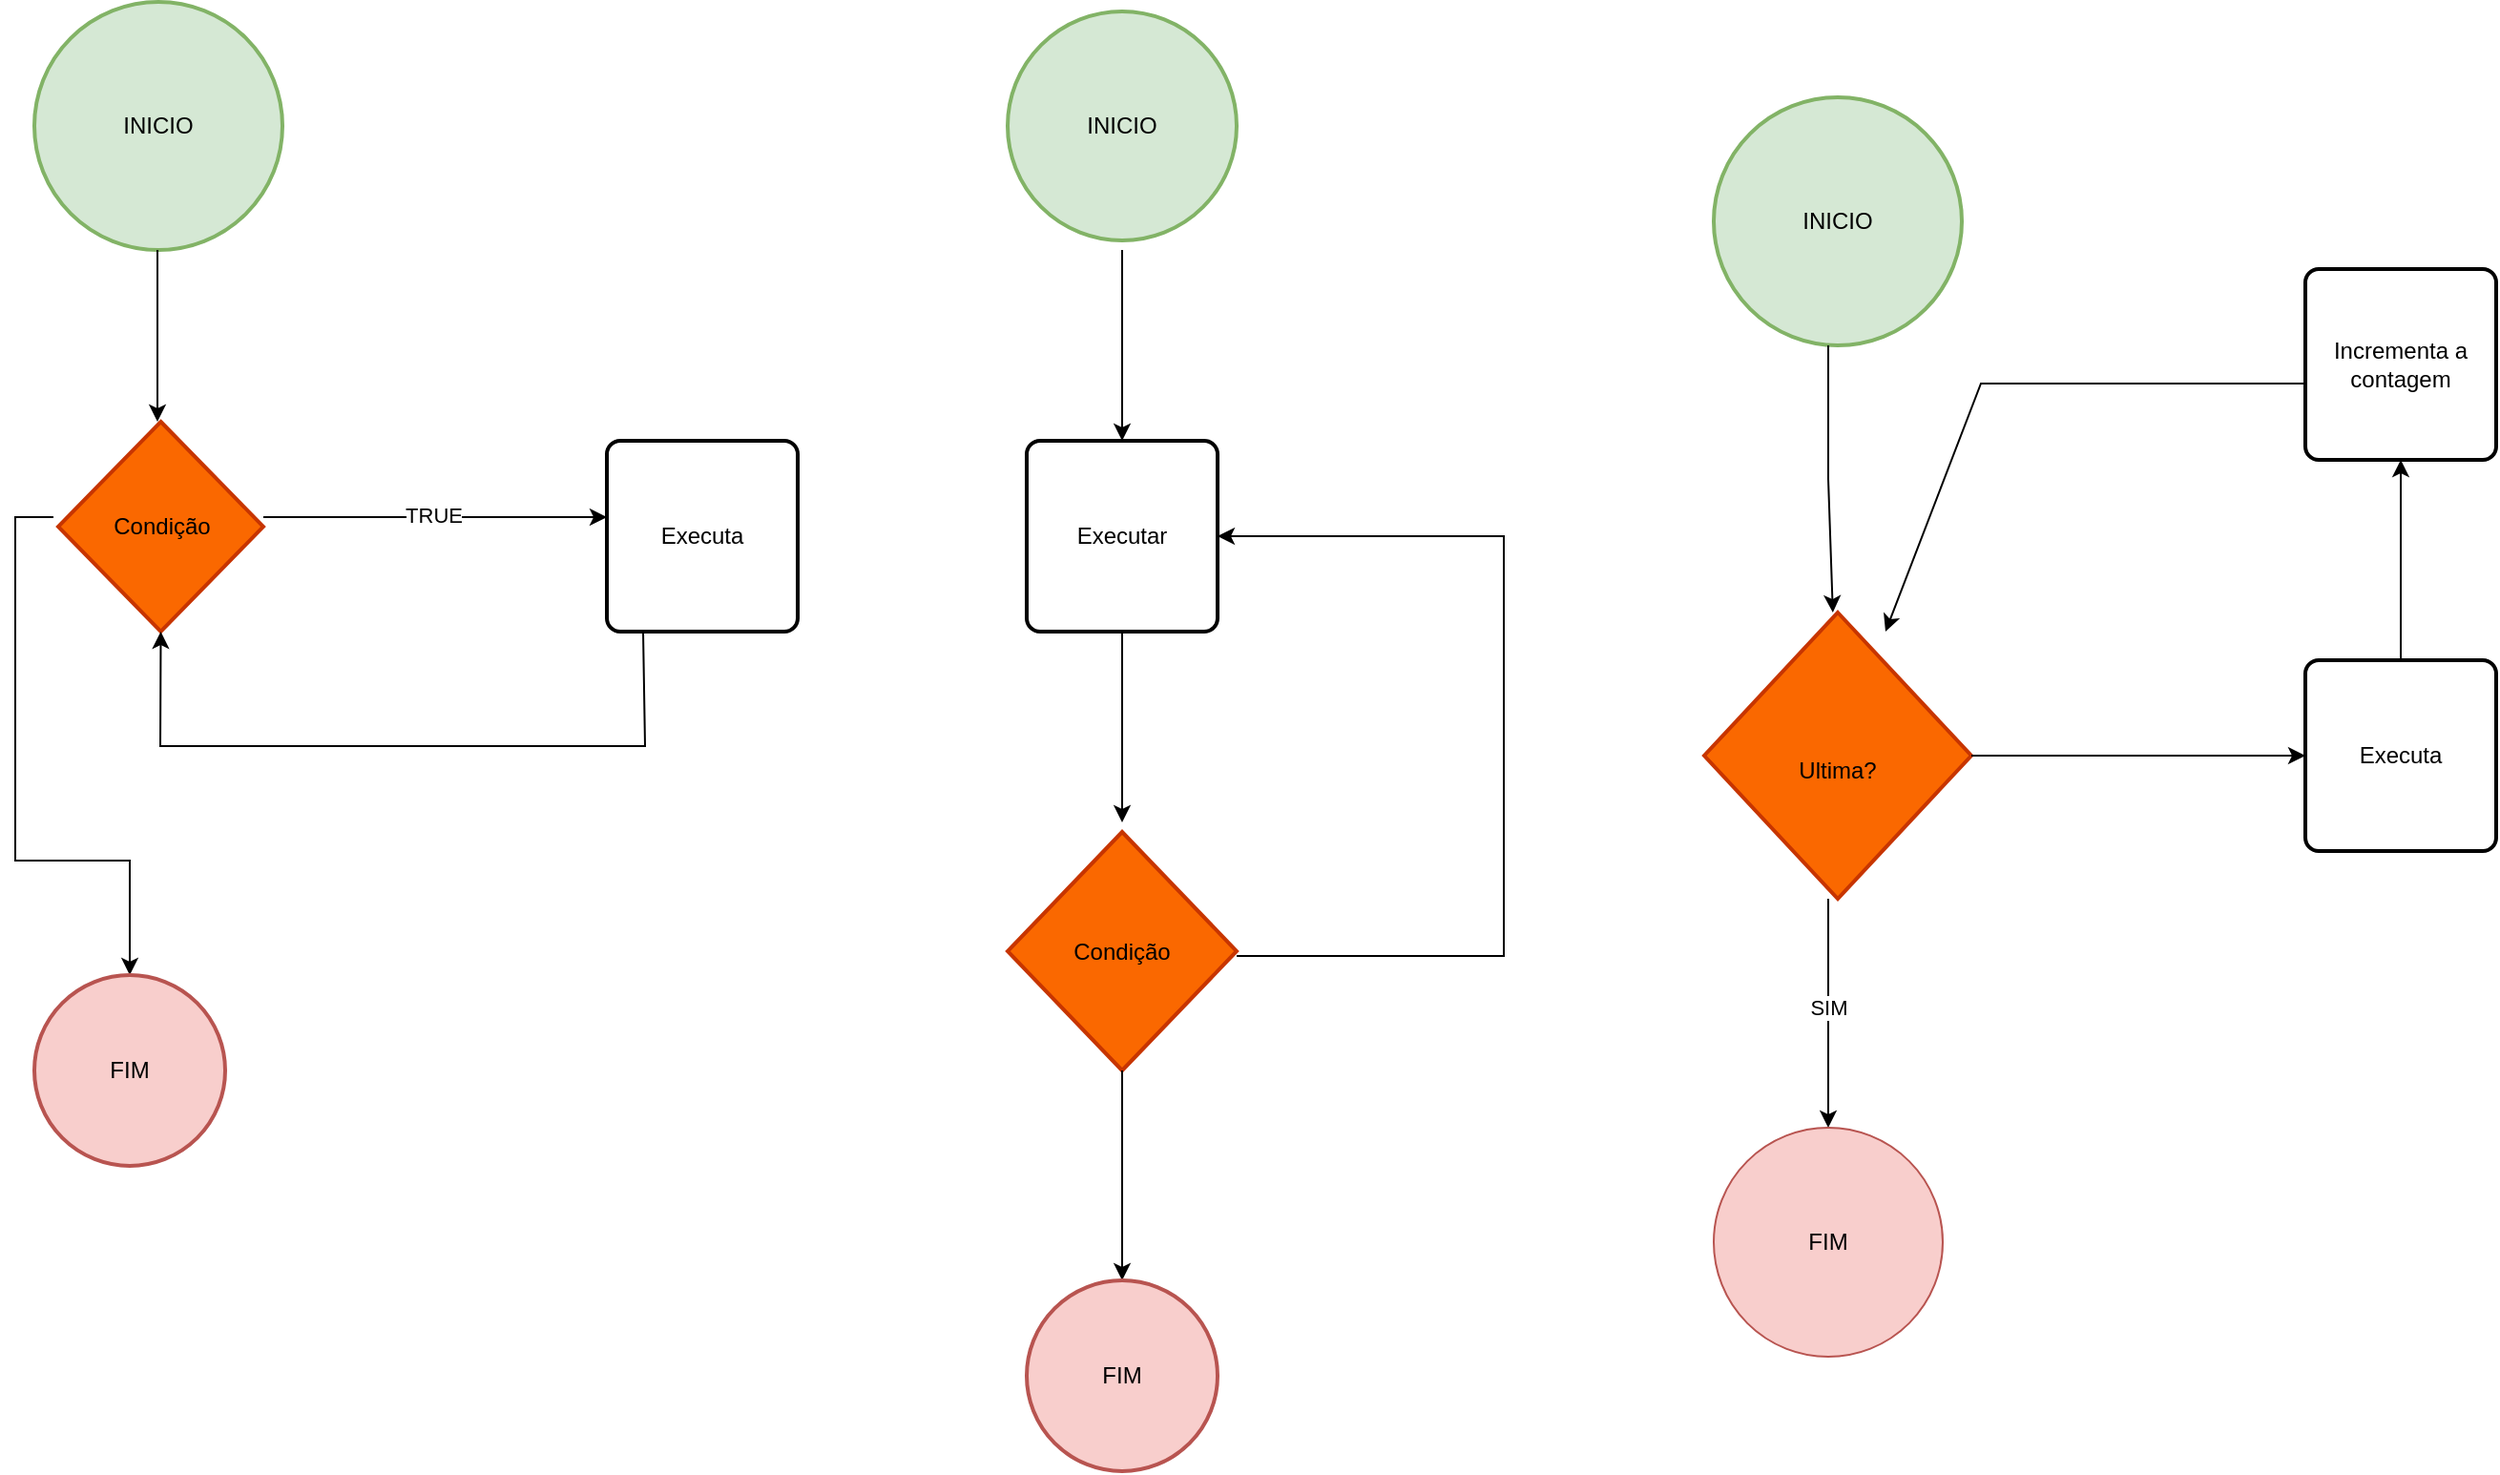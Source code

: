 <mxfile version="22.1.5" type="device">
  <diagram name="Página-1" id="eWXmoOw29uQE778AGKJg">
    <mxGraphModel dx="454" dy="778" grid="1" gridSize="10" guides="1" tooltips="1" connect="1" arrows="1" fold="1" page="1" pageScale="1" pageWidth="3300" pageHeight="4681" math="0" shadow="0">
      <root>
        <mxCell id="0" />
        <mxCell id="1" parent="0" />
        <mxCell id="dtrn3o5gJYf34PZs-56U-1" value="INICIO" style="strokeWidth=2;html=1;shape=mxgraph.flowchart.start_2;whiteSpace=wrap;fillColor=#d5e8d4;strokeColor=#82b366;" vertex="1" parent="1">
          <mxGeometry x="30" y="50" width="130" height="130" as="geometry" />
        </mxCell>
        <mxCell id="dtrn3o5gJYf34PZs-56U-2" value="" style="endArrow=classic;html=1;rounded=0;" edge="1" parent="1">
          <mxGeometry width="50" height="50" relative="1" as="geometry">
            <mxPoint x="94.5" y="180" as="sourcePoint" />
            <mxPoint x="94.5" y="270" as="targetPoint" />
            <Array as="points">
              <mxPoint x="94.5" y="270" />
            </Array>
          </mxGeometry>
        </mxCell>
        <mxCell id="dtrn3o5gJYf34PZs-56U-12" value="" style="endArrow=classic;html=1;rounded=0;" edge="1" parent="1">
          <mxGeometry width="50" height="50" relative="1" as="geometry">
            <mxPoint x="150" y="320" as="sourcePoint" />
            <mxPoint x="330" y="320" as="targetPoint" />
          </mxGeometry>
        </mxCell>
        <mxCell id="dtrn3o5gJYf34PZs-56U-15" value="TRUE" style="edgeLabel;html=1;align=center;verticalAlign=middle;resizable=0;points=[];" vertex="1" connectable="0" parent="dtrn3o5gJYf34PZs-56U-12">
          <mxGeometry x="-0.018" y="1" relative="1" as="geometry">
            <mxPoint as="offset" />
          </mxGeometry>
        </mxCell>
        <mxCell id="dtrn3o5gJYf34PZs-56U-19" value="Condição" style="strokeWidth=2;html=1;shape=mxgraph.flowchart.decision;whiteSpace=wrap;fillColor=#fa6800;fontColor=#000000;strokeColor=#C73500;" vertex="1" parent="1">
          <mxGeometry x="42.5" y="270" width="107.5" height="110" as="geometry" />
        </mxCell>
        <mxCell id="dtrn3o5gJYf34PZs-56U-20" value="Executa" style="rounded=1;whiteSpace=wrap;html=1;absoluteArcSize=1;arcSize=14;strokeWidth=2;" vertex="1" parent="1">
          <mxGeometry x="330" y="280" width="100" height="100" as="geometry" />
        </mxCell>
        <mxCell id="dtrn3o5gJYf34PZs-56U-24" value="" style="endArrow=classic;html=1;rounded=0;entryX=0.5;entryY=1;entryDx=0;entryDy=0;entryPerimeter=0;" edge="1" parent="1" target="dtrn3o5gJYf34PZs-56U-19">
          <mxGeometry width="50" height="50" relative="1" as="geometry">
            <mxPoint x="349" y="380" as="sourcePoint" />
            <mxPoint x="130" y="380" as="targetPoint" />
            <Array as="points">
              <mxPoint x="350" y="440" />
              <mxPoint x="96" y="440" />
            </Array>
          </mxGeometry>
        </mxCell>
        <mxCell id="dtrn3o5gJYf34PZs-56U-26" value="" style="endArrow=classic;html=1;rounded=0;" edge="1" parent="1">
          <mxGeometry width="50" height="50" relative="1" as="geometry">
            <mxPoint x="40" y="320" as="sourcePoint" />
            <mxPoint x="80" y="560" as="targetPoint" />
            <Array as="points">
              <mxPoint x="20" y="320" />
              <mxPoint x="20" y="500" />
              <mxPoint x="80" y="500" />
            </Array>
          </mxGeometry>
        </mxCell>
        <mxCell id="dtrn3o5gJYf34PZs-56U-27" value="FIM" style="strokeWidth=2;html=1;shape=mxgraph.flowchart.start_2;whiteSpace=wrap;fillColor=#f8cecc;strokeColor=#b85450;" vertex="1" parent="1">
          <mxGeometry x="30" y="560" width="100" height="100" as="geometry" />
        </mxCell>
        <mxCell id="dtrn3o5gJYf34PZs-56U-35" value="INICIO" style="strokeWidth=2;html=1;shape=mxgraph.flowchart.start_2;whiteSpace=wrap;fillColor=#d5e8d4;strokeColor=#82b366;" vertex="1" parent="1">
          <mxGeometry x="540" y="55" width="120" height="120" as="geometry" />
        </mxCell>
        <mxCell id="dtrn3o5gJYf34PZs-56U-36" value="" style="endArrow=classic;html=1;rounded=0;" edge="1" parent="1" target="dtrn3o5gJYf34PZs-56U-37">
          <mxGeometry width="50" height="50" relative="1" as="geometry">
            <mxPoint x="600" y="180" as="sourcePoint" />
            <mxPoint x="600" y="270" as="targetPoint" />
            <Array as="points">
              <mxPoint x="600" y="250" />
            </Array>
          </mxGeometry>
        </mxCell>
        <mxCell id="dtrn3o5gJYf34PZs-56U-37" value="Executar" style="rounded=1;whiteSpace=wrap;html=1;absoluteArcSize=1;arcSize=14;strokeWidth=2;" vertex="1" parent="1">
          <mxGeometry x="550" y="280" width="100" height="100" as="geometry" />
        </mxCell>
        <mxCell id="dtrn3o5gJYf34PZs-56U-38" value="Condição" style="strokeWidth=2;html=1;shape=mxgraph.flowchart.decision;whiteSpace=wrap;fillColor=#fa6800;fontColor=#000000;strokeColor=#C73500;" vertex="1" parent="1">
          <mxGeometry x="540" y="485" width="120" height="125" as="geometry" />
        </mxCell>
        <mxCell id="dtrn3o5gJYf34PZs-56U-39" value="" style="endArrow=classic;html=1;rounded=0;" edge="1" parent="1">
          <mxGeometry width="50" height="50" relative="1" as="geometry">
            <mxPoint x="600" y="380" as="sourcePoint" />
            <mxPoint x="600" y="480" as="targetPoint" />
            <Array as="points">
              <mxPoint x="600" y="430" />
            </Array>
          </mxGeometry>
        </mxCell>
        <mxCell id="dtrn3o5gJYf34PZs-56U-40" value="" style="endArrow=classic;html=1;rounded=0;" edge="1" parent="1">
          <mxGeometry width="50" height="50" relative="1" as="geometry">
            <mxPoint x="600" y="610" as="sourcePoint" />
            <mxPoint x="600" y="720" as="targetPoint" />
            <Array as="points">
              <mxPoint x="600" y="670" />
            </Array>
          </mxGeometry>
        </mxCell>
        <mxCell id="dtrn3o5gJYf34PZs-56U-41" value="" style="endArrow=classic;html=1;rounded=0;entryX=1;entryY=0.5;entryDx=0;entryDy=0;" edge="1" parent="1" target="dtrn3o5gJYf34PZs-56U-37">
          <mxGeometry width="50" height="50" relative="1" as="geometry">
            <mxPoint x="660" y="550" as="sourcePoint" />
            <mxPoint x="760" y="300" as="targetPoint" />
            <Array as="points">
              <mxPoint x="800" y="550" />
              <mxPoint x="800" y="330" />
            </Array>
          </mxGeometry>
        </mxCell>
        <mxCell id="dtrn3o5gJYf34PZs-56U-42" value="FIM" style="strokeWidth=2;html=1;shape=mxgraph.flowchart.start_2;whiteSpace=wrap;fillColor=#f8cecc;strokeColor=#b85450;" vertex="1" parent="1">
          <mxGeometry x="550" y="720" width="100" height="100" as="geometry" />
        </mxCell>
        <mxCell id="dtrn3o5gJYf34PZs-56U-43" value="INICIO" style="strokeWidth=2;html=1;shape=mxgraph.flowchart.start_2;whiteSpace=wrap;fillColor=#d5e8d4;strokeColor=#82b366;" vertex="1" parent="1">
          <mxGeometry x="910" y="100" width="130" height="130" as="geometry" />
        </mxCell>
        <mxCell id="dtrn3o5gJYf34PZs-56U-44" value="" style="endArrow=classic;html=1;rounded=0;" edge="1" parent="1" target="dtrn3o5gJYf34PZs-56U-45">
          <mxGeometry width="50" height="50" relative="1" as="geometry">
            <mxPoint x="970" y="230" as="sourcePoint" />
            <mxPoint x="970" y="350" as="targetPoint" />
            <Array as="points">
              <mxPoint x="970" y="300" />
            </Array>
          </mxGeometry>
        </mxCell>
        <mxCell id="dtrn3o5gJYf34PZs-56U-45" value="&lt;br&gt;Ultima?" style="strokeWidth=2;html=1;shape=mxgraph.flowchart.decision;whiteSpace=wrap;fillColor=#fa6800;fontColor=#000000;strokeColor=#C73500;" vertex="1" parent="1">
          <mxGeometry x="905" y="370" width="140" height="150" as="geometry" />
        </mxCell>
        <mxCell id="dtrn3o5gJYf34PZs-56U-46" value="" style="endArrow=classic;html=1;rounded=0;" edge="1" parent="1">
          <mxGeometry width="50" height="50" relative="1" as="geometry">
            <mxPoint x="970" y="520" as="sourcePoint" />
            <mxPoint x="970" y="640" as="targetPoint" />
            <Array as="points" />
          </mxGeometry>
        </mxCell>
        <mxCell id="dtrn3o5gJYf34PZs-56U-47" value="SIM" style="edgeLabel;html=1;align=center;verticalAlign=middle;resizable=0;points=[];" vertex="1" connectable="0" parent="dtrn3o5gJYf34PZs-56U-46">
          <mxGeometry x="-0.05" relative="1" as="geometry">
            <mxPoint as="offset" />
          </mxGeometry>
        </mxCell>
        <mxCell id="dtrn3o5gJYf34PZs-56U-48" value="FIM" style="ellipse;whiteSpace=wrap;html=1;aspect=fixed;fillColor=#f8cecc;strokeColor=#b85450;" vertex="1" parent="1">
          <mxGeometry x="910" y="640" width="120" height="120" as="geometry" />
        </mxCell>
        <mxCell id="dtrn3o5gJYf34PZs-56U-49" value="" style="endArrow=classic;html=1;rounded=0;exitX=1;exitY=0.5;exitDx=0;exitDy=0;exitPerimeter=0;" edge="1" parent="1" source="dtrn3o5gJYf34PZs-56U-45" target="dtrn3o5gJYf34PZs-56U-50">
          <mxGeometry width="50" height="50" relative="1" as="geometry">
            <mxPoint x="1050" y="440" as="sourcePoint" />
            <mxPoint x="1190" y="440" as="targetPoint" />
            <Array as="points" />
          </mxGeometry>
        </mxCell>
        <mxCell id="dtrn3o5gJYf34PZs-56U-50" value="Executa" style="rounded=1;whiteSpace=wrap;html=1;absoluteArcSize=1;arcSize=14;strokeWidth=2;" vertex="1" parent="1">
          <mxGeometry x="1220" y="395" width="100" height="100" as="geometry" />
        </mxCell>
        <mxCell id="dtrn3o5gJYf34PZs-56U-51" value="" style="endArrow=classic;html=1;rounded=0;" edge="1" parent="1" target="dtrn3o5gJYf34PZs-56U-52">
          <mxGeometry width="50" height="50" relative="1" as="geometry">
            <mxPoint x="1270" y="395" as="sourcePoint" />
            <mxPoint x="1270" y="310" as="targetPoint" />
          </mxGeometry>
        </mxCell>
        <mxCell id="dtrn3o5gJYf34PZs-56U-52" value="Incrementa a contagem" style="rounded=1;whiteSpace=wrap;html=1;absoluteArcSize=1;arcSize=14;strokeWidth=2;" vertex="1" parent="1">
          <mxGeometry x="1220" y="190" width="100" height="100" as="geometry" />
        </mxCell>
        <mxCell id="dtrn3o5gJYf34PZs-56U-53" value="" style="endArrow=classic;html=1;rounded=0;" edge="1" parent="1">
          <mxGeometry width="50" height="50" relative="1" as="geometry">
            <mxPoint x="1220" y="250" as="sourcePoint" />
            <mxPoint x="1000" y="380" as="targetPoint" />
            <Array as="points">
              <mxPoint x="1050" y="250" />
            </Array>
          </mxGeometry>
        </mxCell>
      </root>
    </mxGraphModel>
  </diagram>
</mxfile>
